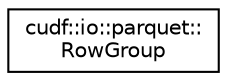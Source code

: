 digraph "Graphical Class Hierarchy"
{
  edge [fontname="Helvetica",fontsize="10",labelfontname="Helvetica",labelfontsize="10"];
  node [fontname="Helvetica",fontsize="10",shape=record];
  rankdir="LR";
  Node0 [label="cudf::io::parquet::\lRowGroup",height=0.2,width=0.4,color="black", fillcolor="white", style="filled",URL="$structcudf_1_1io_1_1parquet_1_1RowGroup.html",tooltip="Thrift-derived struct describing a group of row data. "];
}
